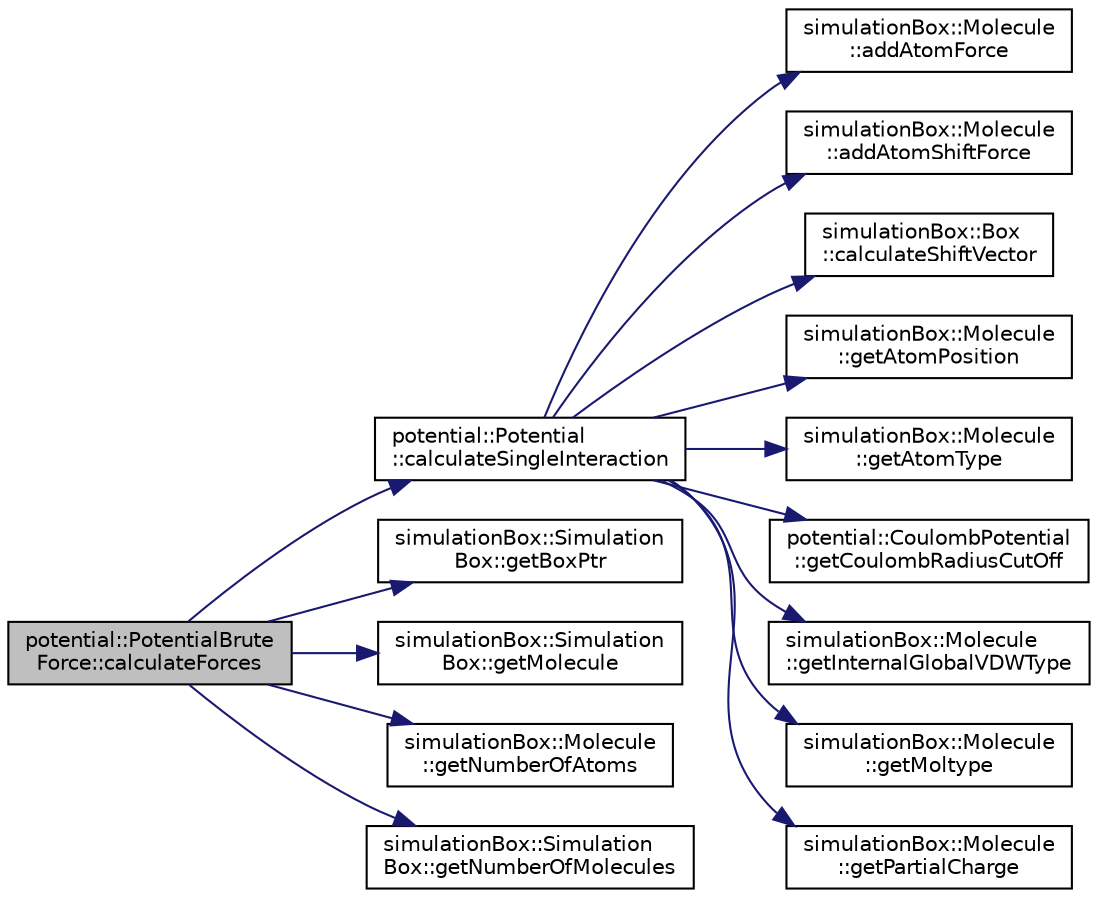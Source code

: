 digraph "potential::PotentialBruteForce::calculateForces"
{
 // LATEX_PDF_SIZE
  edge [fontname="Helvetica",fontsize="10",labelfontname="Helvetica",labelfontsize="10"];
  node [fontname="Helvetica",fontsize="10",shape=record];
  rankdir="LR";
  Node1 [label="potential::PotentialBrute\lForce::calculateForces",height=0.2,width=0.4,color="black", fillcolor="grey75", style="filled", fontcolor="black",tooltip="calculates forces, coulombic and non-coulombic energy for brute force routine"];
  Node1 -> Node2 [color="midnightblue",fontsize="10",style="solid",fontname="Helvetica"];
  Node2 [label="potential::Potential\l::calculateSingleInteraction",height=0.2,width=0.4,color="black", fillcolor="white", style="filled",URL="$classpotential_1_1Potential.html#ae6a46fe3fd6185b63cc107cdd27cb456",tooltip="inner part of the double loop to calculate non-bonded inter molecular interactions"];
  Node2 -> Node3 [color="midnightblue",fontsize="10",style="solid",fontname="Helvetica"];
  Node3 [label="simulationBox::Molecule\l::addAtomForce",height=0.2,width=0.4,color="black", fillcolor="white", style="filled",URL="$classsimulationBox_1_1Molecule.html#a1192de62a747adfb2e9915882751825d",tooltip=" "];
  Node2 -> Node4 [color="midnightblue",fontsize="10",style="solid",fontname="Helvetica"];
  Node4 [label="simulationBox::Molecule\l::addAtomShiftForce",height=0.2,width=0.4,color="black", fillcolor="white", style="filled",URL="$classsimulationBox_1_1Molecule.html#a3a369c6d1ee2af1d219a4903c3f61fea",tooltip=" "];
  Node2 -> Node5 [color="midnightblue",fontsize="10",style="solid",fontname="Helvetica"];
  Node5 [label="simulationBox::Box\l::calculateShiftVector",height=0.2,width=0.4,color="black", fillcolor="white", style="filled",URL="$classsimulationBox_1_1Box.html#a7f8b811fddde7da917bae15fb10a0e14",tooltip=" "];
  Node2 -> Node6 [color="midnightblue",fontsize="10",style="solid",fontname="Helvetica"];
  Node6 [label="simulationBox::Molecule\l::getAtomPosition",height=0.2,width=0.4,color="black", fillcolor="white", style="filled",URL="$classsimulationBox_1_1Molecule.html#a2bdbd4b993cb31eb234687de661ec717",tooltip=" "];
  Node2 -> Node7 [color="midnightblue",fontsize="10",style="solid",fontname="Helvetica"];
  Node7 [label="simulationBox::Molecule\l::getAtomType",height=0.2,width=0.4,color="black", fillcolor="white", style="filled",URL="$classsimulationBox_1_1Molecule.html#aefa011f831a35bdeb581e484807294d3",tooltip=" "];
  Node2 -> Node8 [color="midnightblue",fontsize="10",style="solid",fontname="Helvetica"];
  Node8 [label="potential::CoulombPotential\l::getCoulombRadiusCutOff",height=0.2,width=0.4,color="black", fillcolor="white", style="filled",URL="$classpotential_1_1CoulombPotential.html#abfb74ea21779c52b66e4ee994e3f0759",tooltip=" "];
  Node2 -> Node9 [color="midnightblue",fontsize="10",style="solid",fontname="Helvetica"];
  Node9 [label="simulationBox::Molecule\l::getInternalGlobalVDWType",height=0.2,width=0.4,color="black", fillcolor="white", style="filled",URL="$classsimulationBox_1_1Molecule.html#ad3546957f54088dca281a360c8c3dff0",tooltip=" "];
  Node2 -> Node10 [color="midnightblue",fontsize="10",style="solid",fontname="Helvetica"];
  Node10 [label="simulationBox::Molecule\l::getMoltype",height=0.2,width=0.4,color="black", fillcolor="white", style="filled",URL="$classsimulationBox_1_1Molecule.html#a915814a9e597270838b3a97442351ad6",tooltip=" "];
  Node2 -> Node11 [color="midnightblue",fontsize="10",style="solid",fontname="Helvetica"];
  Node11 [label="simulationBox::Molecule\l::getPartialCharge",height=0.2,width=0.4,color="black", fillcolor="white", style="filled",URL="$classsimulationBox_1_1Molecule.html#ad3598918252f3cbb0c7f6113e2804751",tooltip=" "];
  Node1 -> Node12 [color="midnightblue",fontsize="10",style="solid",fontname="Helvetica"];
  Node12 [label="simulationBox::Simulation\lBox::getBoxPtr",height=0.2,width=0.4,color="black", fillcolor="white", style="filled",URL="$classsimulationBox_1_1SimulationBox.html#acec02fa460eed80ec934c19e7ebbddfc",tooltip=" "];
  Node1 -> Node13 [color="midnightblue",fontsize="10",style="solid",fontname="Helvetica"];
  Node13 [label="simulationBox::Simulation\lBox::getMolecule",height=0.2,width=0.4,color="black", fillcolor="white", style="filled",URL="$classsimulationBox_1_1SimulationBox.html#a30ddc0d8f799495070fcaae483023774",tooltip=" "];
  Node1 -> Node14 [color="midnightblue",fontsize="10",style="solid",fontname="Helvetica"];
  Node14 [label="simulationBox::Molecule\l::getNumberOfAtoms",height=0.2,width=0.4,color="black", fillcolor="white", style="filled",URL="$classsimulationBox_1_1Molecule.html#ab869b1858dcc27892ea025c9e9ff0892",tooltip=" "];
  Node1 -> Node15 [color="midnightblue",fontsize="10",style="solid",fontname="Helvetica"];
  Node15 [label="simulationBox::Simulation\lBox::getNumberOfMolecules",height=0.2,width=0.4,color="black", fillcolor="white", style="filled",URL="$classsimulationBox_1_1SimulationBox.html#ab2b6ba5957b676c89511c59606b31e94",tooltip=" "];
}

